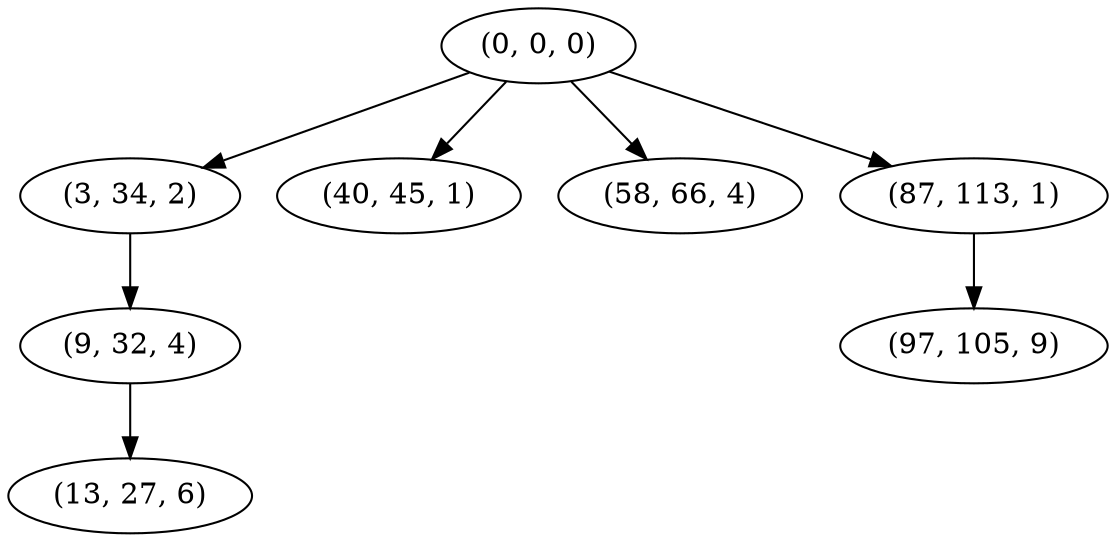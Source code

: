 digraph tree {
    "(0, 0, 0)";
    "(3, 34, 2)";
    "(9, 32, 4)";
    "(13, 27, 6)";
    "(40, 45, 1)";
    "(58, 66, 4)";
    "(87, 113, 1)";
    "(97, 105, 9)";
    "(0, 0, 0)" -> "(3, 34, 2)";
    "(0, 0, 0)" -> "(40, 45, 1)";
    "(0, 0, 0)" -> "(58, 66, 4)";
    "(0, 0, 0)" -> "(87, 113, 1)";
    "(3, 34, 2)" -> "(9, 32, 4)";
    "(9, 32, 4)" -> "(13, 27, 6)";
    "(87, 113, 1)" -> "(97, 105, 9)";
}

